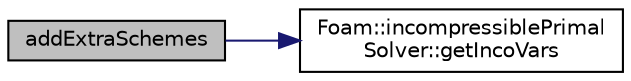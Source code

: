 digraph "addExtraSchemes"
{
  bgcolor="transparent";
  edge [fontname="Helvetica",fontsize="10",labelfontname="Helvetica",labelfontsize="10"];
  node [fontname="Helvetica",fontsize="10",shape=record];
  rankdir="LR";
  Node1 [label="addExtraSchemes",height=0.2,width=0.4,color="black", fillcolor="grey75", style="filled" fontcolor="black"];
  Node1 -> Node2 [color="midnightblue",fontsize="10",style="solid",fontname="Helvetica"];
  Node2 [label="Foam::incompressiblePrimal\lSolver::getIncoVars",height=0.2,width=0.4,color="black",URL="$classFoam_1_1incompressiblePrimalSolver.html#a17c86f4da65e3db4b8b2b39d3f92b036",tooltip="Access to the incompressible variables set. "];
}
